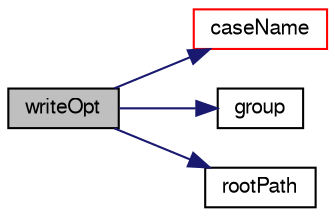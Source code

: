 digraph "writeOpt"
{
  bgcolor="transparent";
  edge [fontname="FreeSans",fontsize="10",labelfontname="FreeSans",labelfontsize="10"];
  node [fontname="FreeSans",fontsize="10",shape=record];
  rankdir="LR";
  Node14442 [label="writeOpt",height=0.2,width=0.4,color="black", fillcolor="grey75", style="filled", fontcolor="black"];
  Node14442 -> Node14443 [color="midnightblue",fontsize="10",style="solid",fontname="FreeSans"];
  Node14443 [label="caseName",height=0.2,width=0.4,color="red",URL="$a26142.html#a0542ff101a5e5479ceac78f8ae63aaf1"];
  Node14442 -> Node14451 [color="midnightblue",fontsize="10",style="solid",fontname="FreeSans"];
  Node14451 [label="group",height=0.2,width=0.4,color="black",URL="$a26142.html#aa171e8cde7dff4f6a0ddecbb6e0c4acd",tooltip="Return group (extension part of name) "];
  Node14442 -> Node14452 [color="midnightblue",fontsize="10",style="solid",fontname="FreeSans"];
  Node14452 [label="rootPath",height=0.2,width=0.4,color="black",URL="$a26142.html#acd8b76d490fcd84954a20f8e59ff3807"];
}
